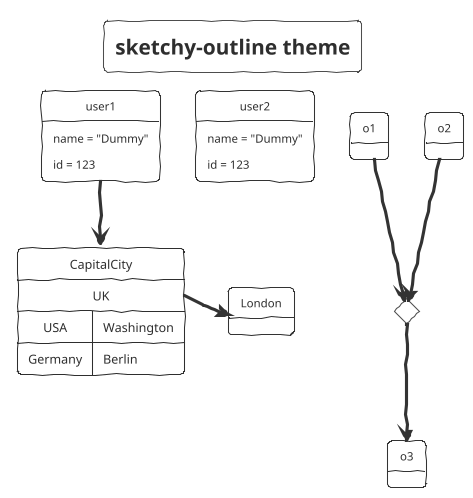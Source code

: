 ' Do not edit
' Theme Gallery
' autogenerated by script
'
@startuml
!theme sketchy-outline
title sketchy-outline theme

object user1
user1 : name = "Dummy"
user1 : id = 123

object user2 {
  name = "Dummy"
  id = 123
}

object o1
object o2
diamond dia
object o3

o1  --> dia
o2  --> dia
dia --> o3

object London

map CapitalCity {
 UK *-> London
 USA => Washington
 Germany => Berlin
}

user1 --> CapitalCity
@enduml
